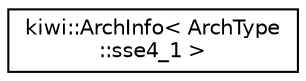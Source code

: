 digraph "Graphical Class Hierarchy"
{
 // LATEX_PDF_SIZE
  edge [fontname="Helvetica",fontsize="10",labelfontname="Helvetica",labelfontsize="10"];
  node [fontname="Helvetica",fontsize="10",shape=record];
  rankdir="LR";
  Node0 [label="kiwi::ArchInfo\< ArchType\l::sse4_1 \>",height=0.2,width=0.4,color="black", fillcolor="white", style="filled",URL="$structkiwi_1_1ArchInfo_3_01ArchType_1_1sse4__1_01_4.html",tooltip=" "];
}
